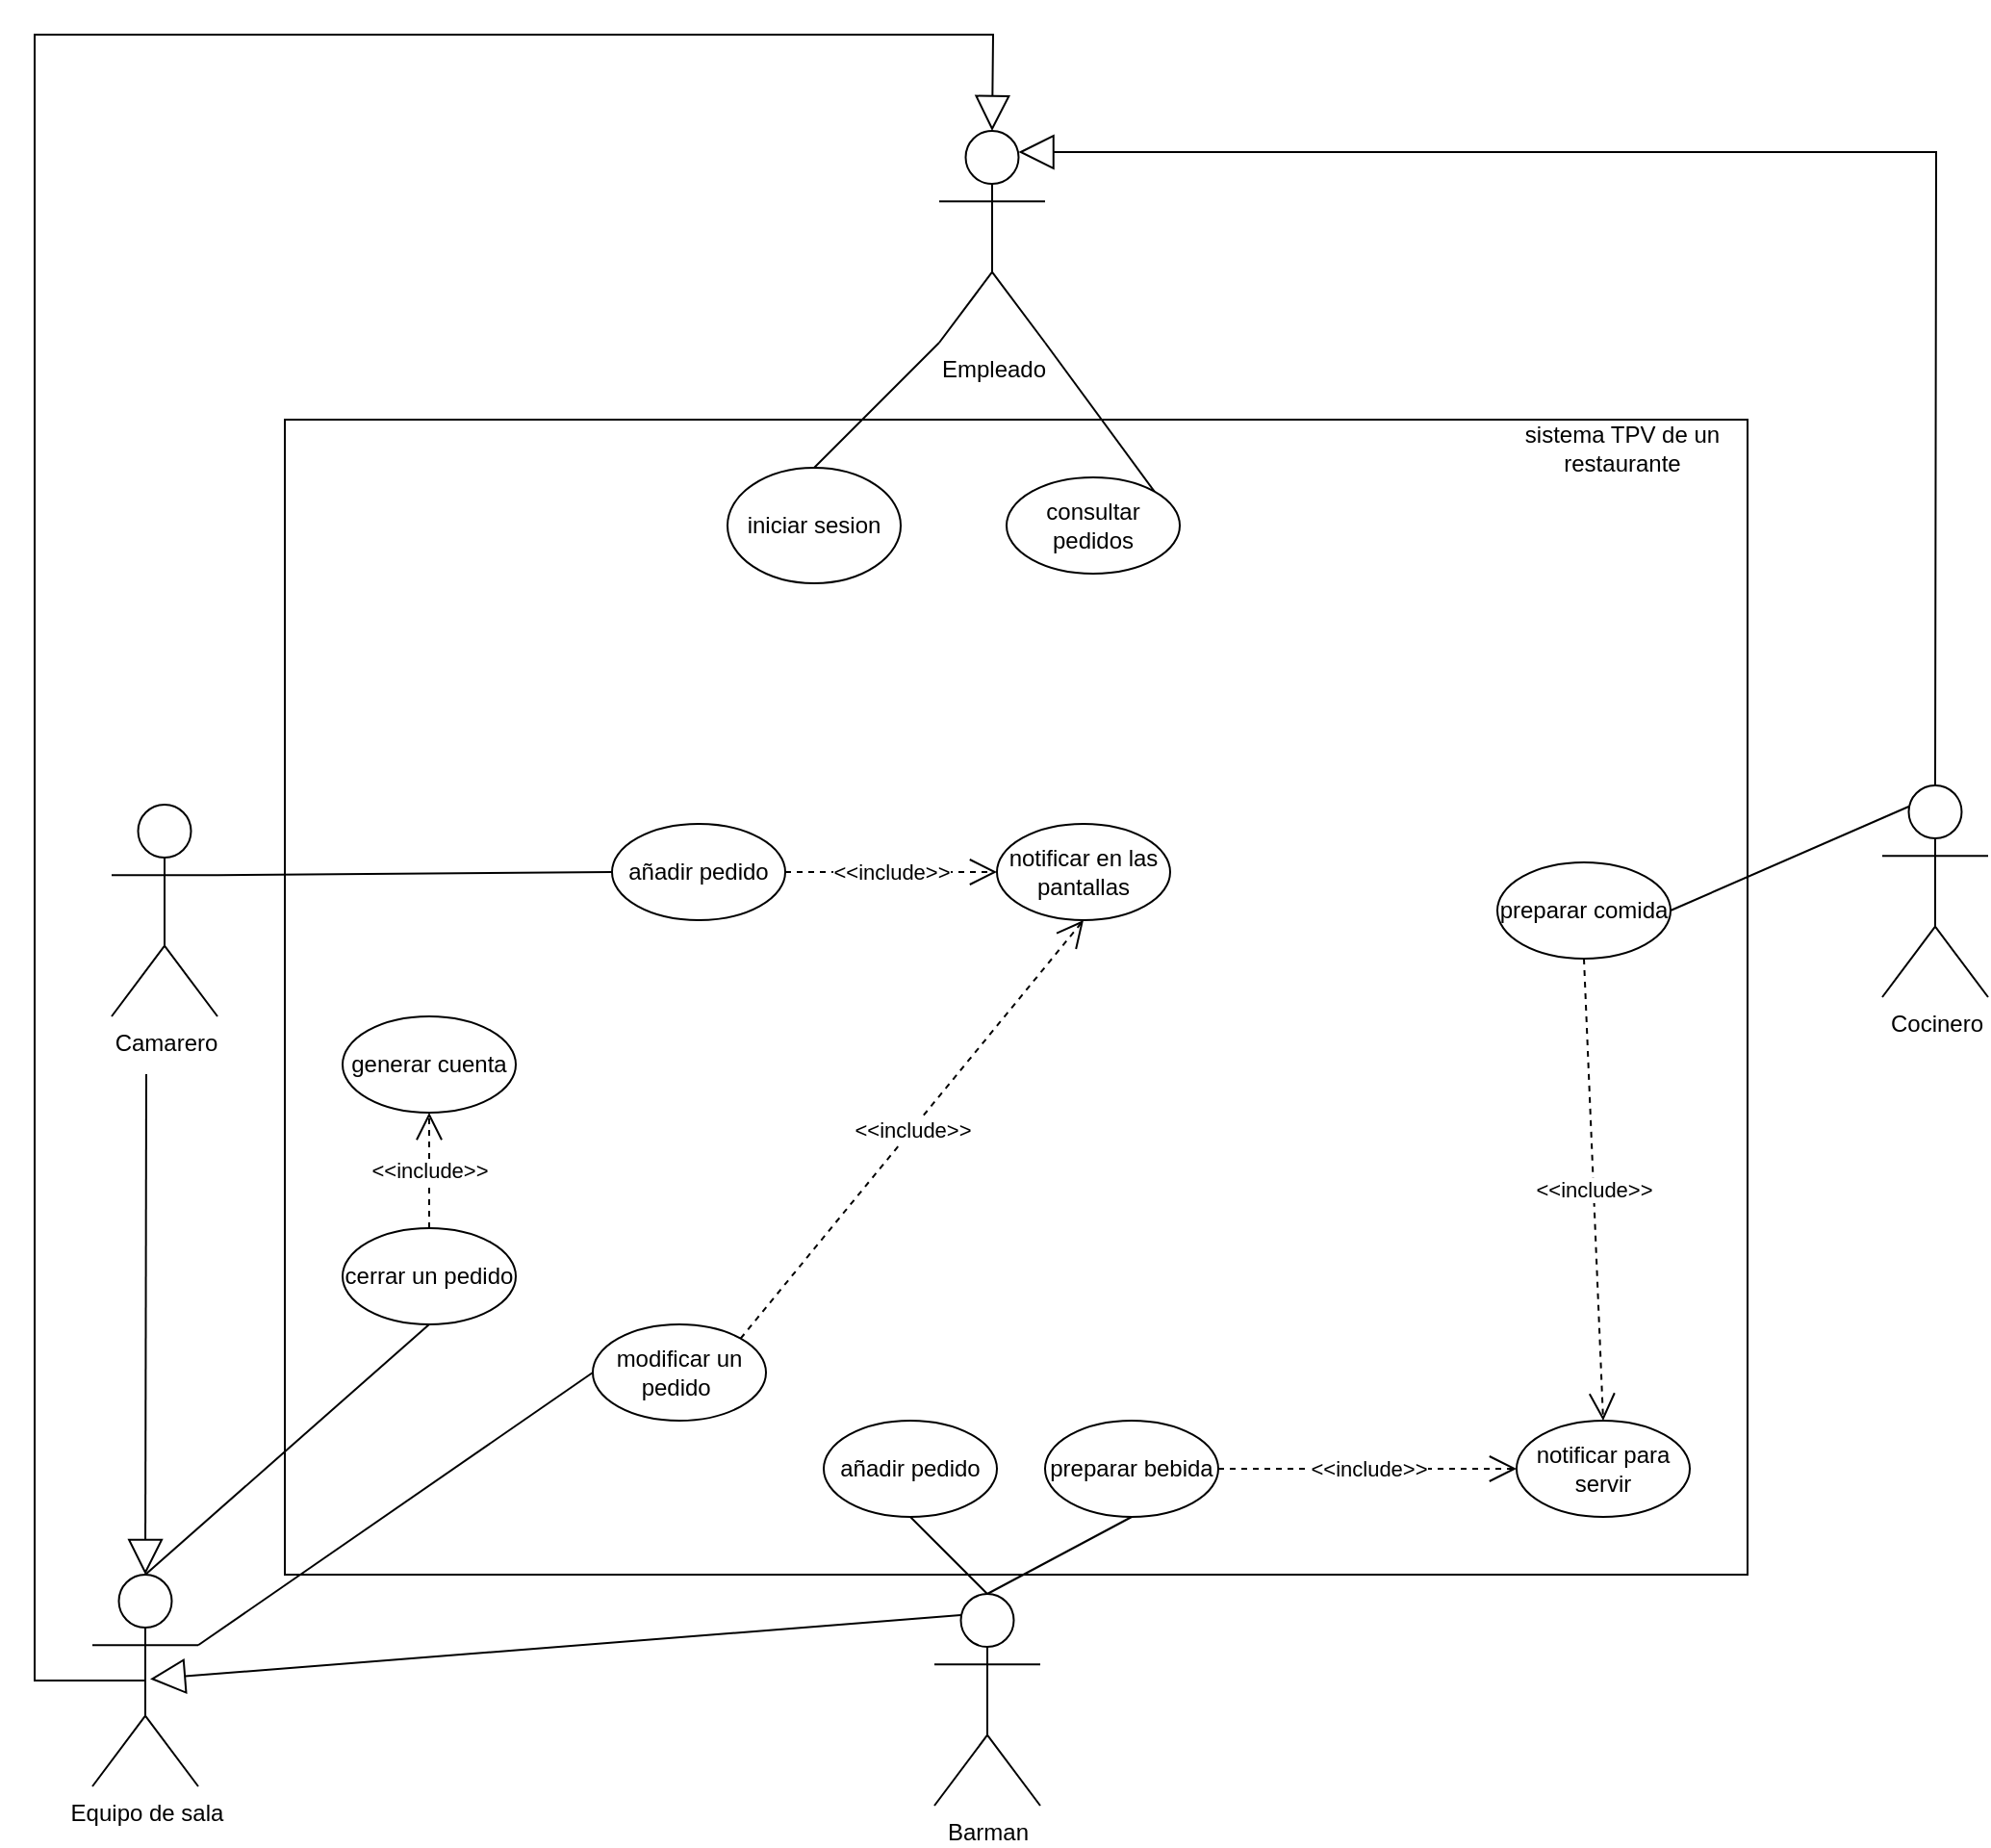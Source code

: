 <mxfile version="21.7.5" type="device">
  <diagram name="Página-1" id="P2mk89E4W5o-7icqO3jt">
    <mxGraphModel dx="2931" dy="1707" grid="1" gridSize="10" guides="1" tooltips="1" connect="1" arrows="1" fold="1" page="1" pageScale="1" pageWidth="1169" pageHeight="827" math="0" shadow="0">
      <root>
        <mxCell id="0" />
        <mxCell id="1" parent="0" />
        <mxCell id="W8L2xdatTsIAtuU_ETm6-1" value="" style="rounded=0;whiteSpace=wrap;html=1;" vertex="1" parent="1">
          <mxGeometry x="120" y="120" width="760" height="600" as="geometry" />
        </mxCell>
        <mxCell id="W8L2xdatTsIAtuU_ETm6-2" value="Empleado" style="shape=umlActor;verticalLabelPosition=bottom;verticalAlign=top;html=1;outlineConnect=0;" vertex="1" parent="1">
          <mxGeometry x="460" y="-30" width="55" height="110" as="geometry" />
        </mxCell>
        <mxCell id="W8L2xdatTsIAtuU_ETm6-4" value="iniciar sesion" style="ellipse;whiteSpace=wrap;html=1;" vertex="1" parent="1">
          <mxGeometry x="350" y="145" width="90" height="60" as="geometry" />
        </mxCell>
        <mxCell id="W8L2xdatTsIAtuU_ETm6-5" value="Cocinero" style="shape=umlActor;verticalLabelPosition=bottom;verticalAlign=top;html=1;outlineConnect=0;" vertex="1" parent="1">
          <mxGeometry x="950" y="310" width="55" height="110" as="geometry" />
        </mxCell>
        <mxCell id="W8L2xdatTsIAtuU_ETm6-6" value="Camarero" style="shape=umlActor;verticalLabelPosition=bottom;verticalAlign=top;html=1;outlineConnect=0;" vertex="1" parent="1">
          <mxGeometry x="30" y="320" width="55" height="110" as="geometry" />
        </mxCell>
        <mxCell id="W8L2xdatTsIAtuU_ETm6-7" value="Barman" style="shape=umlActor;verticalLabelPosition=bottom;verticalAlign=top;html=1;outlineConnect=0;" vertex="1" parent="1">
          <mxGeometry x="457.5" y="730" width="55" height="110" as="geometry" />
        </mxCell>
        <mxCell id="W8L2xdatTsIAtuU_ETm6-8" value="" style="endArrow=none;html=1;rounded=0;exitX=0.5;exitY=0;exitDx=0;exitDy=0;entryX=0;entryY=1;entryDx=0;entryDy=0;entryPerimeter=0;" edge="1" parent="1" source="W8L2xdatTsIAtuU_ETm6-4" target="W8L2xdatTsIAtuU_ETm6-2">
          <mxGeometry width="50" height="50" relative="1" as="geometry">
            <mxPoint x="550" y="480" as="sourcePoint" />
            <mxPoint x="600" y="430" as="targetPoint" />
          </mxGeometry>
        </mxCell>
        <mxCell id="W8L2xdatTsIAtuU_ETm6-10" value="consultar pedidos" style="ellipse;whiteSpace=wrap;html=1;" vertex="1" parent="1">
          <mxGeometry x="495" y="150" width="90" height="50" as="geometry" />
        </mxCell>
        <mxCell id="W8L2xdatTsIAtuU_ETm6-13" value="generar cuenta" style="ellipse;whiteSpace=wrap;html=1;" vertex="1" parent="1">
          <mxGeometry x="150" y="430" width="90" height="50" as="geometry" />
        </mxCell>
        <mxCell id="W8L2xdatTsIAtuU_ETm6-14" value="añadir pedido" style="ellipse;whiteSpace=wrap;html=1;" vertex="1" parent="1">
          <mxGeometry x="290" y="330" width="90" height="50" as="geometry" />
        </mxCell>
        <mxCell id="W8L2xdatTsIAtuU_ETm6-15" value="Equipo de sala" style="shape=umlActor;verticalLabelPosition=bottom;verticalAlign=top;html=1;outlineConnect=0;" vertex="1" parent="1">
          <mxGeometry x="20" y="720" width="55" height="110" as="geometry" />
        </mxCell>
        <mxCell id="W8L2xdatTsIAtuU_ETm6-16" value="añadir pedido" style="ellipse;whiteSpace=wrap;html=1;" vertex="1" parent="1">
          <mxGeometry x="400" y="640" width="90" height="50" as="geometry" />
        </mxCell>
        <mxCell id="W8L2xdatTsIAtuU_ETm6-18" value="cerrar un pedido" style="ellipse;whiteSpace=wrap;html=1;" vertex="1" parent="1">
          <mxGeometry x="150" y="540" width="90" height="50" as="geometry" />
        </mxCell>
        <mxCell id="W8L2xdatTsIAtuU_ETm6-19" value="modificar un pedido&amp;nbsp;" style="ellipse;whiteSpace=wrap;html=1;" vertex="1" parent="1">
          <mxGeometry x="280" y="590" width="90" height="50" as="geometry" />
        </mxCell>
        <mxCell id="W8L2xdatTsIAtuU_ETm6-20" value="notificar para servir" style="ellipse;whiteSpace=wrap;html=1;" vertex="1" parent="1">
          <mxGeometry x="760" y="640" width="90" height="50" as="geometry" />
        </mxCell>
        <mxCell id="W8L2xdatTsIAtuU_ETm6-21" value="" style="endArrow=none;html=1;rounded=0;exitX=1;exitY=0.333;exitDx=0;exitDy=0;exitPerimeter=0;entryX=0;entryY=0.5;entryDx=0;entryDy=0;" edge="1" parent="1" source="W8L2xdatTsIAtuU_ETm6-6" target="W8L2xdatTsIAtuU_ETm6-14">
          <mxGeometry width="50" height="50" relative="1" as="geometry">
            <mxPoint x="420" y="480" as="sourcePoint" />
            <mxPoint x="470" y="430" as="targetPoint" />
          </mxGeometry>
        </mxCell>
        <mxCell id="W8L2xdatTsIAtuU_ETm6-23" value="" style="endArrow=none;html=1;rounded=0;exitX=1;exitY=0.333;exitDx=0;exitDy=0;exitPerimeter=0;entryX=0;entryY=0.5;entryDx=0;entryDy=0;" edge="1" parent="1" source="W8L2xdatTsIAtuU_ETm6-15" target="W8L2xdatTsIAtuU_ETm6-19">
          <mxGeometry width="50" height="50" relative="1" as="geometry">
            <mxPoint x="420" y="480" as="sourcePoint" />
            <mxPoint x="470" y="430" as="targetPoint" />
          </mxGeometry>
        </mxCell>
        <mxCell id="W8L2xdatTsIAtuU_ETm6-24" value="" style="endArrow=none;html=1;rounded=0;exitX=0.5;exitY=0;exitDx=0;exitDy=0;exitPerimeter=0;entryX=0.5;entryY=1;entryDx=0;entryDy=0;" edge="1" parent="1" source="W8L2xdatTsIAtuU_ETm6-15" target="W8L2xdatTsIAtuU_ETm6-18">
          <mxGeometry width="50" height="50" relative="1" as="geometry">
            <mxPoint x="420" y="480" as="sourcePoint" />
            <mxPoint x="470" y="430" as="targetPoint" />
          </mxGeometry>
        </mxCell>
        <mxCell id="W8L2xdatTsIAtuU_ETm6-26" value="&amp;lt;&amp;lt;include&amp;gt;&amp;gt;" style="endArrow=open;endSize=12;dashed=1;html=1;rounded=0;entryX=0.5;entryY=1;entryDx=0;entryDy=0;" edge="1" parent="1" source="W8L2xdatTsIAtuU_ETm6-18" target="W8L2xdatTsIAtuU_ETm6-13">
          <mxGeometry width="160" relative="1" as="geometry">
            <mxPoint x="370" y="450" as="sourcePoint" />
            <mxPoint x="530" y="450" as="targetPoint" />
          </mxGeometry>
        </mxCell>
        <mxCell id="W8L2xdatTsIAtuU_ETm6-30" value="" style="endArrow=block;endSize=16;endFill=0;html=1;rounded=0;exitX=0.5;exitY=0.5;exitDx=0;exitDy=0;exitPerimeter=0;entryX=0.5;entryY=0;entryDx=0;entryDy=0;entryPerimeter=0;" edge="1" parent="1" source="W8L2xdatTsIAtuU_ETm6-15" target="W8L2xdatTsIAtuU_ETm6-2">
          <mxGeometry width="160" relative="1" as="geometry">
            <mxPoint x="50" y="-30" as="sourcePoint" />
            <mxPoint x="370" y="450" as="targetPoint" />
            <Array as="points">
              <mxPoint x="-10" y="775" />
              <mxPoint x="-10" y="-80" />
              <mxPoint x="488" y="-80" />
            </Array>
          </mxGeometry>
        </mxCell>
        <mxCell id="W8L2xdatTsIAtuU_ETm6-34" value="notificar en las pantallas" style="ellipse;whiteSpace=wrap;html=1;" vertex="1" parent="1">
          <mxGeometry x="490" y="330" width="90" height="50" as="geometry" />
        </mxCell>
        <mxCell id="W8L2xdatTsIAtuU_ETm6-35" value="&amp;lt;&amp;lt;include&amp;gt;&amp;gt;" style="endArrow=open;endSize=12;dashed=1;html=1;rounded=0;entryX=0;entryY=0.5;entryDx=0;entryDy=0;exitX=1;exitY=0.5;exitDx=0;exitDy=0;" edge="1" parent="1" source="W8L2xdatTsIAtuU_ETm6-14" target="W8L2xdatTsIAtuU_ETm6-34">
          <mxGeometry width="160" relative="1" as="geometry">
            <mxPoint x="370" y="460" as="sourcePoint" />
            <mxPoint x="370" y="400" as="targetPoint" />
          </mxGeometry>
        </mxCell>
        <mxCell id="W8L2xdatTsIAtuU_ETm6-36" value="&amp;lt;&amp;lt;include&amp;gt;&amp;gt;" style="endArrow=open;endSize=12;dashed=1;html=1;rounded=0;entryX=0.5;entryY=1;entryDx=0;entryDy=0;exitX=1;exitY=0;exitDx=0;exitDy=0;" edge="1" parent="1" source="W8L2xdatTsIAtuU_ETm6-19" target="W8L2xdatTsIAtuU_ETm6-34">
          <mxGeometry width="160" relative="1" as="geometry">
            <mxPoint x="215" y="560" as="sourcePoint" />
            <mxPoint x="215" y="500" as="targetPoint" />
          </mxGeometry>
        </mxCell>
        <mxCell id="W8L2xdatTsIAtuU_ETm6-42" value="" style="endArrow=none;html=1;rounded=0;entryX=0.5;entryY=1;entryDx=0;entryDy=0;exitX=0.5;exitY=0;exitDx=0;exitDy=0;exitPerimeter=0;" edge="1" parent="1" source="W8L2xdatTsIAtuU_ETm6-7" target="W8L2xdatTsIAtuU_ETm6-16">
          <mxGeometry width="50" height="50" relative="1" as="geometry">
            <mxPoint x="530" y="570" as="sourcePoint" />
            <mxPoint x="580" y="520" as="targetPoint" />
          </mxGeometry>
        </mxCell>
        <mxCell id="W8L2xdatTsIAtuU_ETm6-43" value="" style="endArrow=block;endSize=16;endFill=0;html=1;rounded=0;entryX=0.25;entryY=0.1;entryDx=0;entryDy=0;entryPerimeter=0;exitX=0.25;exitY=0.1;exitDx=0;exitDy=0;exitPerimeter=0;" edge="1" parent="1" source="W8L2xdatTsIAtuU_ETm6-7">
          <mxGeometry width="160" relative="1" as="geometry">
            <mxPoint x="210" y="774.23" as="sourcePoint" />
            <mxPoint x="50" y="774.23" as="targetPoint" />
          </mxGeometry>
        </mxCell>
        <mxCell id="W8L2xdatTsIAtuU_ETm6-45" value="" style="endArrow=block;endSize=16;endFill=0;html=1;rounded=0;exitX=0.5;exitY=0;exitDx=0;exitDy=0;exitPerimeter=0;entryX=0.5;entryY=0;entryDx=0;entryDy=0;entryPerimeter=0;" edge="1" parent="1" target="W8L2xdatTsIAtuU_ETm6-15">
          <mxGeometry width="160" relative="1" as="geometry">
            <mxPoint x="48" y="460" as="sourcePoint" />
            <mxPoint x="70" y="794.23" as="targetPoint" />
          </mxGeometry>
        </mxCell>
        <mxCell id="W8L2xdatTsIAtuU_ETm6-46" value="" style="endArrow=block;endSize=16;endFill=0;html=1;rounded=0;exitX=0.5;exitY=0;exitDx=0;exitDy=0;exitPerimeter=0;entryX=0.75;entryY=0.1;entryDx=0;entryDy=0;entryPerimeter=0;" edge="1" parent="1" source="W8L2xdatTsIAtuU_ETm6-5" target="W8L2xdatTsIAtuU_ETm6-2">
          <mxGeometry width="160" relative="1" as="geometry">
            <mxPoint x="978" y="450" as="sourcePoint" />
            <mxPoint x="977.5" y="730" as="targetPoint" />
            <Array as="points">
              <mxPoint x="978" y="-19" />
            </Array>
          </mxGeometry>
        </mxCell>
        <mxCell id="W8L2xdatTsIAtuU_ETm6-47" value="" style="endArrow=none;html=1;rounded=0;entryX=1;entryY=1;entryDx=0;entryDy=0;entryPerimeter=0;exitX=1;exitY=0;exitDx=0;exitDy=0;" edge="1" parent="1" source="W8L2xdatTsIAtuU_ETm6-10" target="W8L2xdatTsIAtuU_ETm6-2">
          <mxGeometry width="50" height="50" relative="1" as="geometry">
            <mxPoint x="600" y="420" as="sourcePoint" />
            <mxPoint x="650" y="370" as="targetPoint" />
          </mxGeometry>
        </mxCell>
        <mxCell id="W8L2xdatTsIAtuU_ETm6-48" value="sistema TPV de un restaurante" style="text;html=1;strokeColor=none;fillColor=none;align=center;verticalAlign=middle;whiteSpace=wrap;rounded=0;" vertex="1" parent="1">
          <mxGeometry x="750" y="120" width="130" height="30" as="geometry" />
        </mxCell>
        <mxCell id="W8L2xdatTsIAtuU_ETm6-49" value="preparar bebida" style="ellipse;whiteSpace=wrap;html=1;" vertex="1" parent="1">
          <mxGeometry x="515" y="640" width="90" height="50" as="geometry" />
        </mxCell>
        <mxCell id="W8L2xdatTsIAtuU_ETm6-50" value="" style="endArrow=none;html=1;rounded=0;entryX=0.5;entryY=1;entryDx=0;entryDy=0;exitX=0.5;exitY=0;exitDx=0;exitDy=0;exitPerimeter=0;" edge="1" parent="1" source="W8L2xdatTsIAtuU_ETm6-7" target="W8L2xdatTsIAtuU_ETm6-49">
          <mxGeometry width="50" height="50" relative="1" as="geometry">
            <mxPoint x="495" y="740" as="sourcePoint" />
            <mxPoint x="455" y="700" as="targetPoint" />
          </mxGeometry>
        </mxCell>
        <mxCell id="W8L2xdatTsIAtuU_ETm6-51" value="preparar comida" style="ellipse;whiteSpace=wrap;html=1;" vertex="1" parent="1">
          <mxGeometry x="750" y="350" width="90" height="50" as="geometry" />
        </mxCell>
        <mxCell id="W8L2xdatTsIAtuU_ETm6-52" value="" style="endArrow=none;html=1;rounded=0;entryX=1;entryY=0.5;entryDx=0;entryDy=0;exitX=0.25;exitY=0.1;exitDx=0;exitDy=0;exitPerimeter=0;" edge="1" parent="1" source="W8L2xdatTsIAtuU_ETm6-5" target="W8L2xdatTsIAtuU_ETm6-51">
          <mxGeometry width="50" height="50" relative="1" as="geometry">
            <mxPoint x="580" y="550" as="sourcePoint" />
            <mxPoint x="630" y="500" as="targetPoint" />
          </mxGeometry>
        </mxCell>
        <mxCell id="W8L2xdatTsIAtuU_ETm6-53" value="&amp;lt;&amp;lt;include&amp;gt;&amp;gt;" style="endArrow=open;endSize=12;dashed=1;html=1;rounded=0;exitX=0.5;exitY=1;exitDx=0;exitDy=0;entryX=0.5;entryY=0;entryDx=0;entryDy=0;" edge="1" parent="1" source="W8L2xdatTsIAtuU_ETm6-51" target="W8L2xdatTsIAtuU_ETm6-20">
          <mxGeometry width="160" relative="1" as="geometry">
            <mxPoint x="530" y="520" as="sourcePoint" />
            <mxPoint x="690" y="520" as="targetPoint" />
          </mxGeometry>
        </mxCell>
        <mxCell id="W8L2xdatTsIAtuU_ETm6-55" value="&amp;lt;&amp;lt;include&amp;gt;&amp;gt;" style="endArrow=open;endSize=12;dashed=1;html=1;rounded=0;exitX=1;exitY=0.5;exitDx=0;exitDy=0;entryX=0;entryY=0.5;entryDx=0;entryDy=0;" edge="1" parent="1" source="W8L2xdatTsIAtuU_ETm6-49" target="W8L2xdatTsIAtuU_ETm6-20">
          <mxGeometry width="160" relative="1" as="geometry">
            <mxPoint x="805" y="410.0" as="sourcePoint" />
            <mxPoint x="815" y="650" as="targetPoint" />
          </mxGeometry>
        </mxCell>
      </root>
    </mxGraphModel>
  </diagram>
</mxfile>
